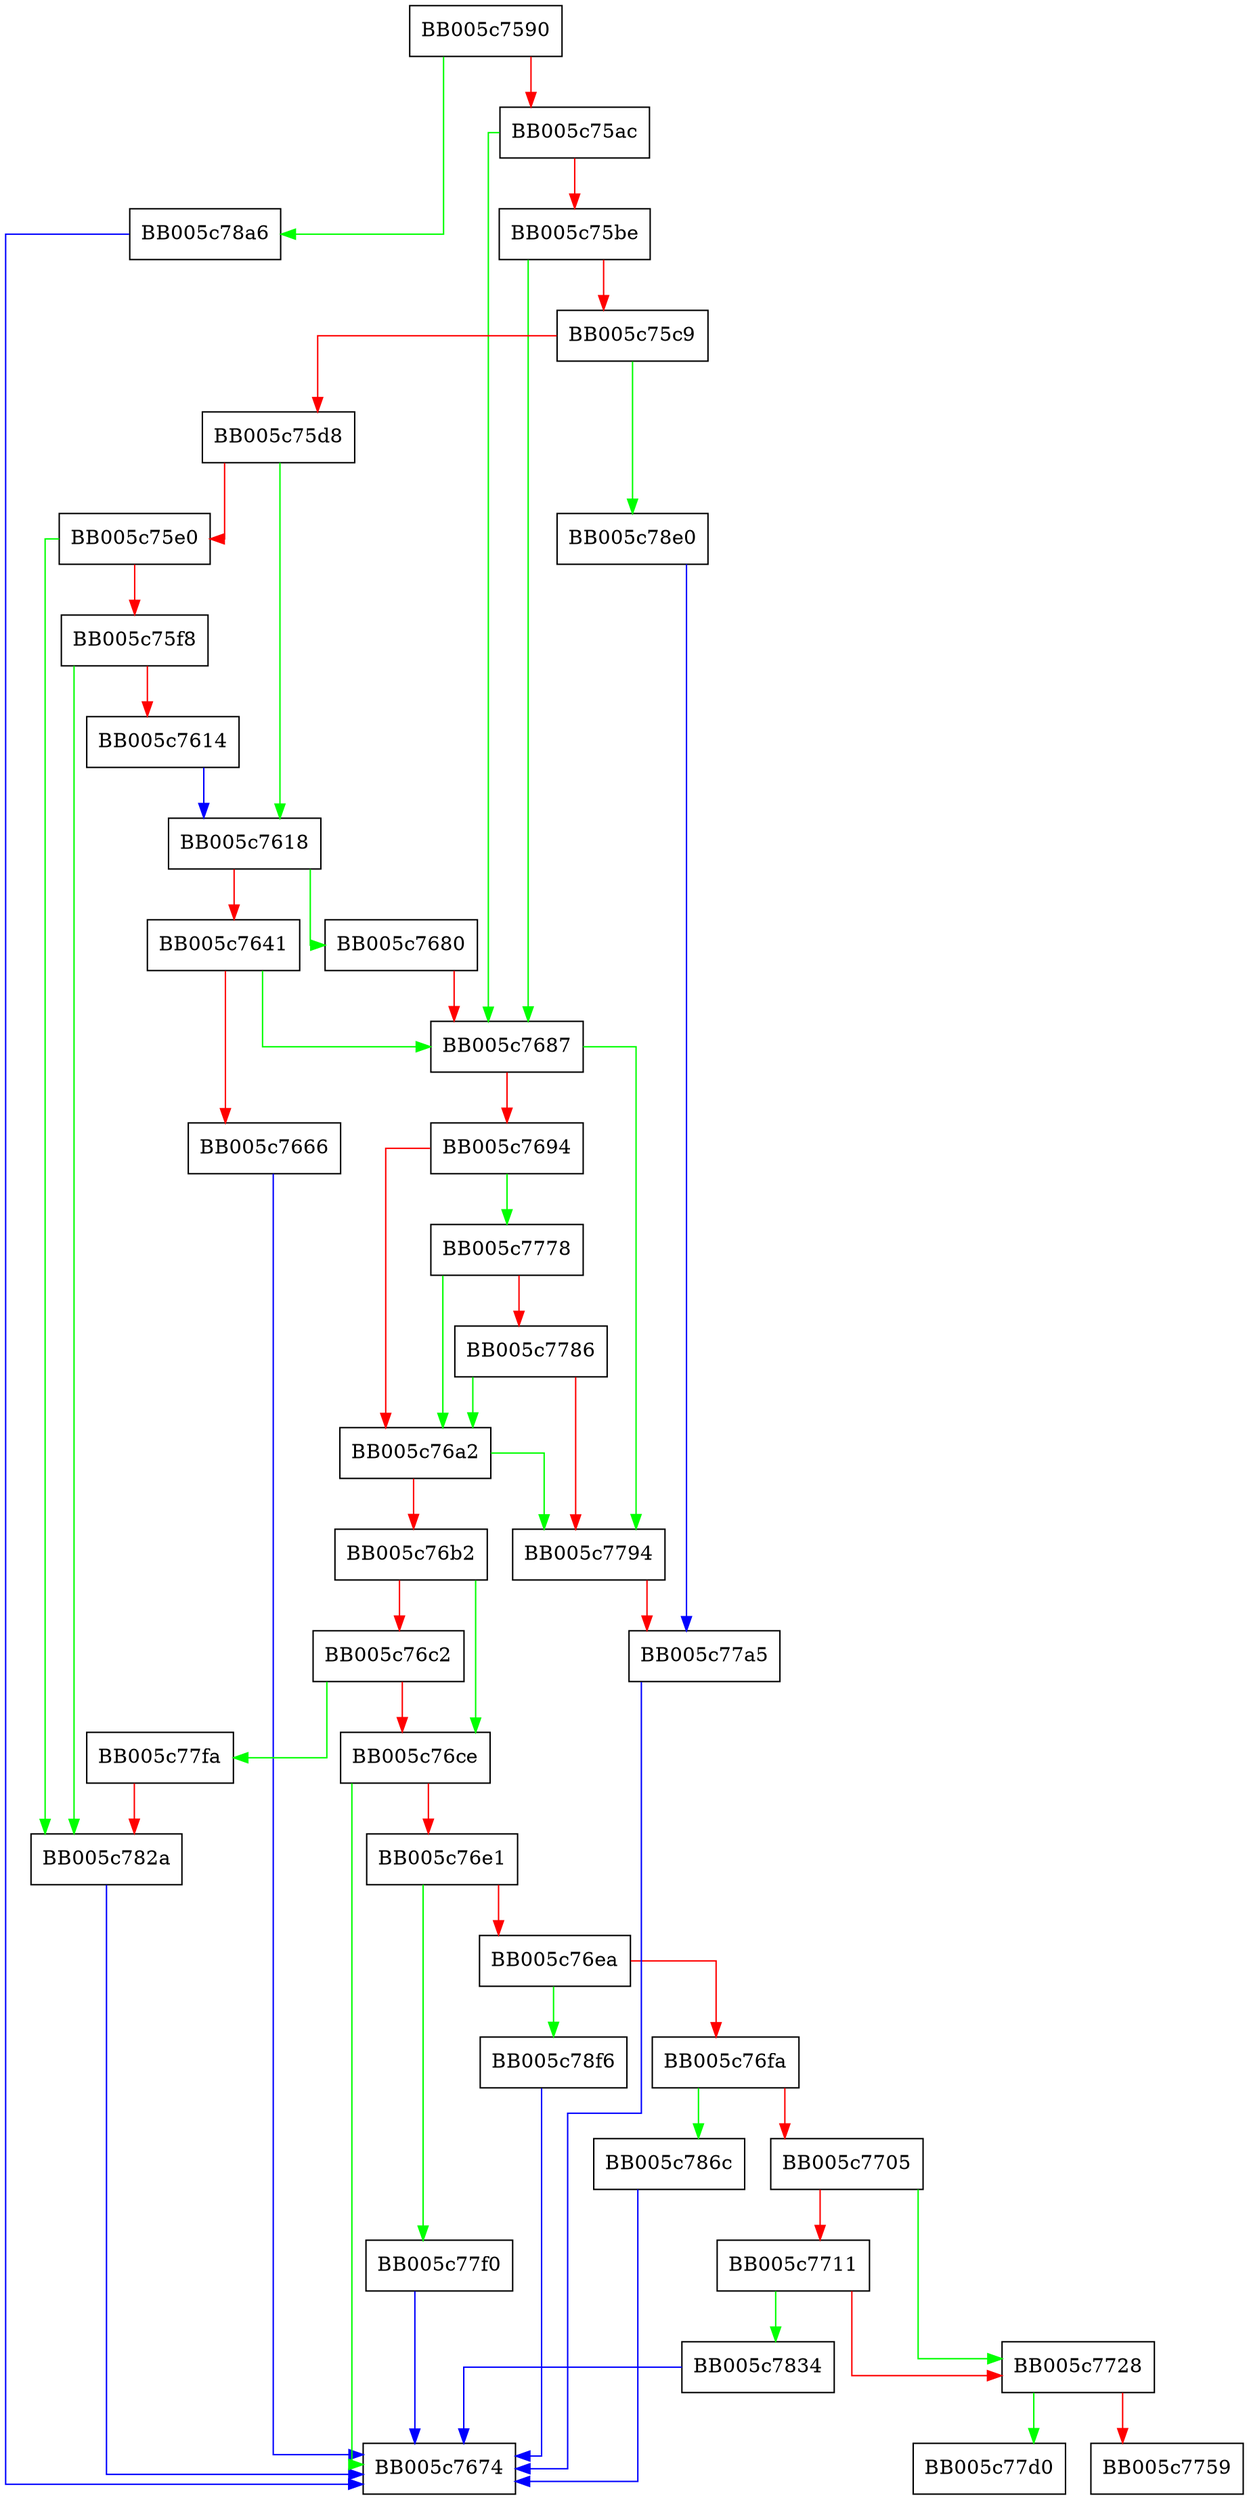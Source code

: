 digraph EVP_PKEY_derive_set_peer_ex {
  node [shape="box"];
  graph [splines=ortho];
  BB005c7590 -> BB005c78a6 [color="green"];
  BB005c7590 -> BB005c75ac [color="red"];
  BB005c75ac -> BB005c7687 [color="green"];
  BB005c75ac -> BB005c75be [color="red"];
  BB005c75be -> BB005c7687 [color="green"];
  BB005c75be -> BB005c75c9 [color="red"];
  BB005c75c9 -> BB005c78e0 [color="green"];
  BB005c75c9 -> BB005c75d8 [color="red"];
  BB005c75d8 -> BB005c7618 [color="green"];
  BB005c75d8 -> BB005c75e0 [color="red"];
  BB005c75e0 -> BB005c782a [color="green"];
  BB005c75e0 -> BB005c75f8 [color="red"];
  BB005c75f8 -> BB005c782a [color="green"];
  BB005c75f8 -> BB005c7614 [color="red"];
  BB005c7614 -> BB005c7618 [color="blue"];
  BB005c7618 -> BB005c7680 [color="green"];
  BB005c7618 -> BB005c7641 [color="red"];
  BB005c7641 -> BB005c7687 [color="green"];
  BB005c7641 -> BB005c7666 [color="red"];
  BB005c7666 -> BB005c7674 [color="blue"];
  BB005c7680 -> BB005c7687 [color="red"];
  BB005c7687 -> BB005c7794 [color="green"];
  BB005c7687 -> BB005c7694 [color="red"];
  BB005c7694 -> BB005c7778 [color="green"];
  BB005c7694 -> BB005c76a2 [color="red"];
  BB005c76a2 -> BB005c7794 [color="green"];
  BB005c76a2 -> BB005c76b2 [color="red"];
  BB005c76b2 -> BB005c76ce [color="green"];
  BB005c76b2 -> BB005c76c2 [color="red"];
  BB005c76c2 -> BB005c77fa [color="green"];
  BB005c76c2 -> BB005c76ce [color="red"];
  BB005c76ce -> BB005c7674 [color="green"];
  BB005c76ce -> BB005c76e1 [color="red"];
  BB005c76e1 -> BB005c77f0 [color="green"];
  BB005c76e1 -> BB005c76ea [color="red"];
  BB005c76ea -> BB005c78f6 [color="green"];
  BB005c76ea -> BB005c76fa [color="red"];
  BB005c76fa -> BB005c786c [color="green"];
  BB005c76fa -> BB005c7705 [color="red"];
  BB005c7705 -> BB005c7728 [color="green"];
  BB005c7705 -> BB005c7711 [color="red"];
  BB005c7711 -> BB005c7834 [color="green"];
  BB005c7711 -> BB005c7728 [color="red"];
  BB005c7728 -> BB005c77d0 [color="green"];
  BB005c7728 -> BB005c7759 [color="red"];
  BB005c7778 -> BB005c76a2 [color="green"];
  BB005c7778 -> BB005c7786 [color="red"];
  BB005c7786 -> BB005c76a2 [color="green"];
  BB005c7786 -> BB005c7794 [color="red"];
  BB005c7794 -> BB005c77a5 [color="red"];
  BB005c77a5 -> BB005c7674 [color="blue"];
  BB005c77f0 -> BB005c7674 [color="blue"];
  BB005c77fa -> BB005c782a [color="red"];
  BB005c782a -> BB005c7674 [color="blue"];
  BB005c7834 -> BB005c7674 [color="blue"];
  BB005c786c -> BB005c7674 [color="blue"];
  BB005c78a6 -> BB005c7674 [color="blue"];
  BB005c78e0 -> BB005c77a5 [color="blue"];
  BB005c78f6 -> BB005c7674 [color="blue"];
}